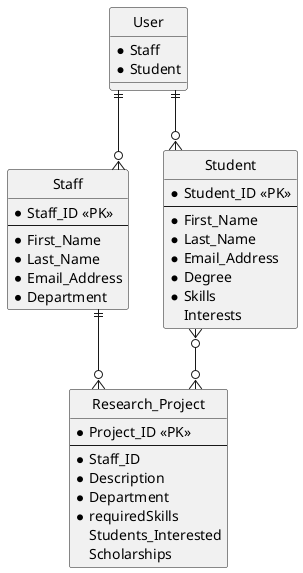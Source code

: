 @startuml erd diagram


skinparam Style StrictUML
skinparam LineType ortho
skinparam monochrome true


class Staff {
   * Staff_ID <<PK>>
--
   * First_Name
   * Last_Name
   * Email_Address
   * Department
}

class Student {
   * Student_ID <<PK>>
--
   * First_Name
   * Last_Name
   * Email_Address
   *Degree
   *Skills
   Interests
}

class User{
   * Staff
   * Student
}

class Research_Project {
   * Project_ID <<PK>>
--
   * Staff_ID
   * Description
   * Department
   *requiredSkills
   Students_Interested
   Scholarships
}


User ||--o{ Staff
User ||--o{ Student
Staff ||--o{ Research_Project
Student }o--o{ Research_Project


@enduml

